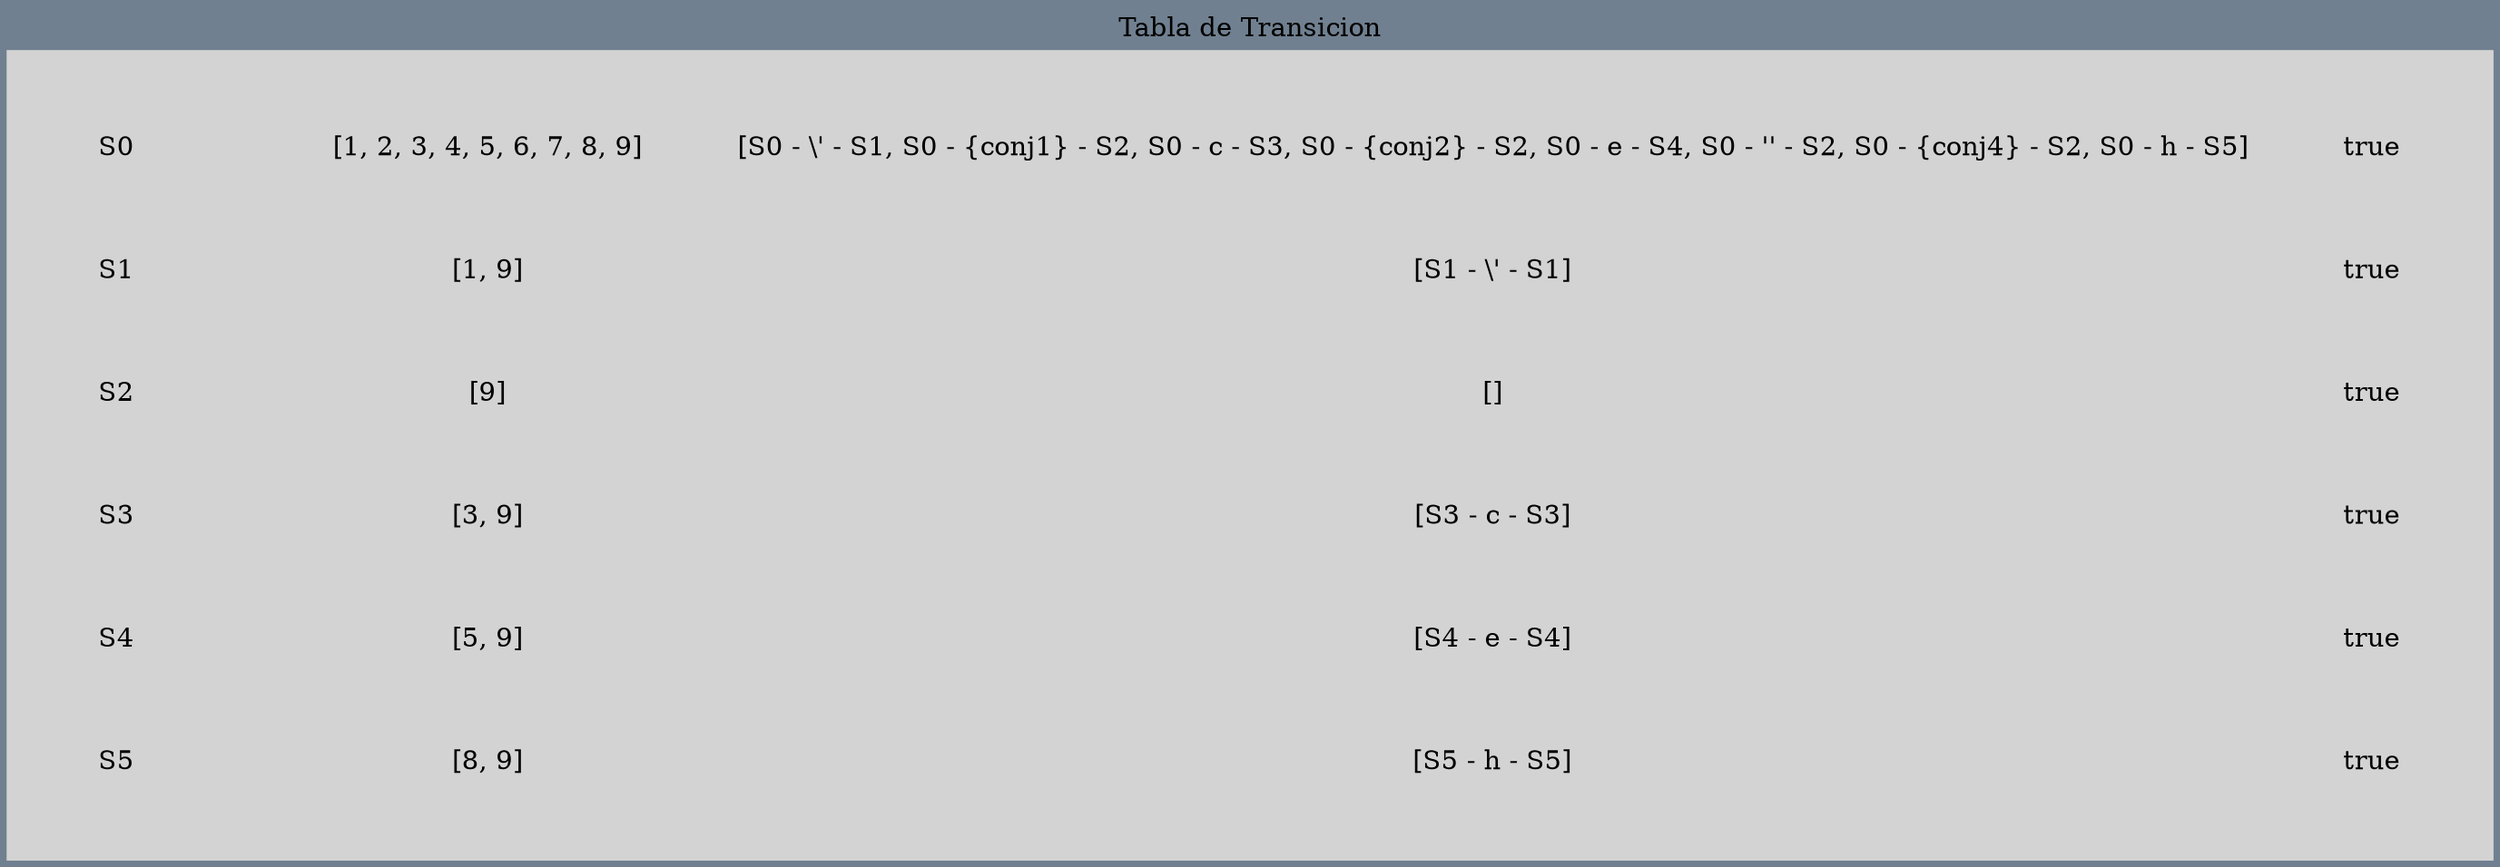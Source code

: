 digraph G {
bgcolor="slategrey" label="Tabla de Transicion" layout=dot 
labelloc = "t" edge [weigth=1000  color=darkgreen  arrowtail="open" arrowhead="open"]
node[shape=box, style="filled", color=lightgrey];
a0 [label=<
<TABLE border="10" cellspacing="10" cellpadding="10" style="rounded"><TR><TD>S0</TD>
  <TD> </TD>
  <TD>[1, 2, 3, 4, 5, 6, 7, 8, 9]</TD>
  <TD>[S0 - \' - S1, S0 - {conj1} - S2, S0 - c - S3, S0 - {conj2} - S2, S0 - e - S4, S0 - '' - S2, S0 - {conj4} - S2, S0 - h - S5]</TD>
  <TD>true</TD>
  </TR><TR><TD>S1</TD>
  <TD> </TD>
  <TD>[1, 9]</TD>
  <TD>[S1 - \' - S1]</TD>
  <TD>true</TD>
  </TR><TR><TD>S2</TD>
  <TD> </TD>
  <TD>[9]</TD>
  <TD>[]</TD>
  <TD>true</TD>
  </TR><TR><TD>S3</TD>
  <TD> </TD>
  <TD>[3, 9]</TD>
  <TD>[S3 - c - S3]</TD>
  <TD>true</TD>
  </TR><TR><TD>S4</TD>
  <TD> </TD>
  <TD>[5, 9]</TD>
  <TD>[S4 - e - S4]</TD>
  <TD>true</TD>
  </TR><TR><TD>S5</TD>
  <TD> </TD>
  <TD>[8, 9]</TD>
  <TD>[S5 - h - S5]</TD>
  <TD>true</TD>
  </TR></TABLE>>];}
